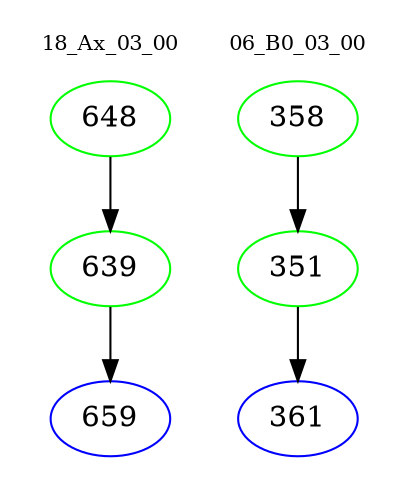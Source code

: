 digraph{
subgraph cluster_0 {
color = white
label = "18_Ax_03_00";
fontsize=10;
T0_648 [label="648", color="green"]
T0_648 -> T0_639 [color="black"]
T0_639 [label="639", color="green"]
T0_639 -> T0_659 [color="black"]
T0_659 [label="659", color="blue"]
}
subgraph cluster_1 {
color = white
label = "06_B0_03_00";
fontsize=10;
T1_358 [label="358", color="green"]
T1_358 -> T1_351 [color="black"]
T1_351 [label="351", color="green"]
T1_351 -> T1_361 [color="black"]
T1_361 [label="361", color="blue"]
}
}
